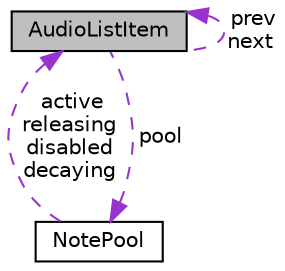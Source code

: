 digraph "AudioListItem"
{
 // LATEX_PDF_SIZE
  edge [fontname="Helvetica",fontsize="10",labelfontname="Helvetica",labelfontsize="10"];
  node [fontname="Helvetica",fontsize="10",shape=record];
  Node1 [label="AudioListItem",height=0.2,width=0.4,color="black", fillcolor="grey75", style="filled", fontcolor="black",tooltip=" "];
  Node1 -> Node1 [dir="back",color="darkorchid3",fontsize="10",style="dashed",label=" prev\nnext" ,fontname="Helvetica"];
  Node2 -> Node1 [dir="back",color="darkorchid3",fontsize="10",style="dashed",label=" pool" ,fontname="Helvetica"];
  Node2 [label="NotePool",height=0.2,width=0.4,color="black", fillcolor="white", style="filled",URL="$d6/daf/structNotePool.html",tooltip=" "];
  Node1 -> Node2 [dir="back",color="darkorchid3",fontsize="10",style="dashed",label=" active\nreleasing\ndisabled\ndecaying" ,fontname="Helvetica"];
}
